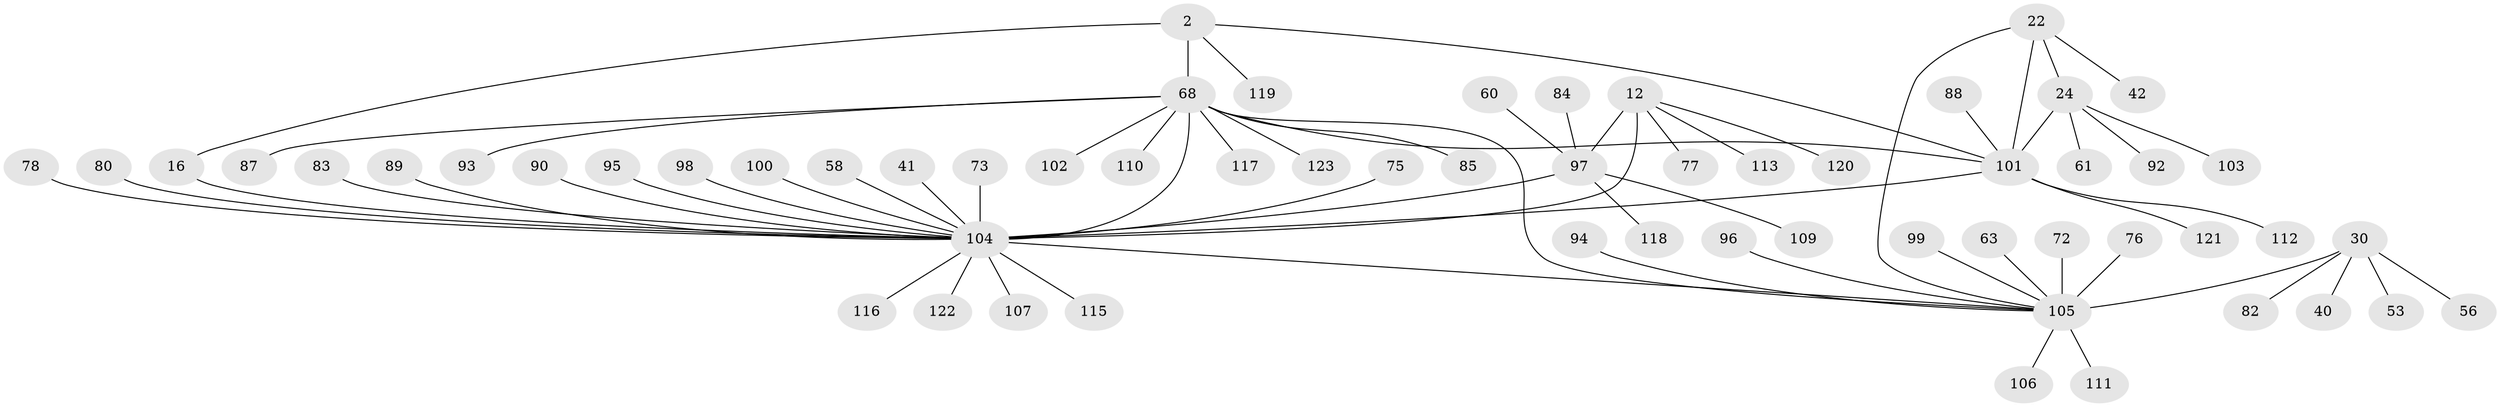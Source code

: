 // original degree distribution, {5: 0.024390243902439025, 8: 0.056910569105691054, 12: 0.024390243902439025, 10: 0.04065040650406504, 15: 0.008130081300813009, 6: 0.04065040650406504, 9: 0.008130081300813009, 11: 0.016260162601626018, 7: 0.024390243902439025, 2: 0.15447154471544716, 1: 0.5934959349593496, 3: 0.008130081300813009}
// Generated by graph-tools (version 1.1) at 2025/55/03/09/25 04:55:47]
// undirected, 61 vertices, 67 edges
graph export_dot {
graph [start="1"]
  node [color=gray90,style=filled];
  2 [super="+1"];
  12 [super="+11"];
  16 [super="+15"];
  22 [super="+20"];
  24 [super="+23"];
  30 [super="+26+25"];
  40;
  41;
  42;
  53;
  56;
  58;
  60;
  61;
  63;
  68 [super="+67"];
  72;
  73;
  75;
  76 [super="+64"];
  77;
  78;
  80;
  82;
  83 [super="+74"];
  84;
  85 [super="+79"];
  87;
  88;
  89 [super="+52"];
  90;
  92 [super="+46"];
  93;
  94;
  95 [super="+31"];
  96;
  97 [super="+8+45"];
  98;
  99 [super="+86"];
  100;
  101 [super="+36+21+48+51+70+71+81"];
  102;
  103 [super="+59"];
  104 [super="+57+39+69+91"];
  105 [super="+28+29+32+50+54+55"];
  106;
  107;
  109 [super="+38"];
  110;
  111 [super="+65"];
  112;
  113;
  115;
  116;
  117;
  118;
  119 [super="+114"];
  120;
  121;
  122 [super="+108"];
  123;
  2 -- 16;
  2 -- 119;
  2 -- 101;
  2 -- 68 [weight=8];
  12 -- 104 [weight=5];
  12 -- 77;
  12 -- 113;
  12 -- 120;
  12 -- 97 [weight=4];
  16 -- 104 [weight=8];
  22 -- 24 [weight=4];
  22 -- 42;
  22 -- 105;
  22 -- 101 [weight=4];
  24 -- 61;
  24 -- 92;
  24 -- 103;
  24 -- 101 [weight=4];
  30 -- 40;
  30 -- 56;
  30 -- 82;
  30 -- 53;
  30 -- 105 [weight=9];
  41 -- 104;
  58 -- 104;
  60 -- 97;
  63 -- 105;
  68 -- 101;
  68 -- 102;
  68 -- 104 [weight=3];
  68 -- 105 [weight=2];
  68 -- 110;
  68 -- 117;
  68 -- 85;
  68 -- 87;
  68 -- 123;
  68 -- 93;
  72 -- 105;
  73 -- 104;
  75 -- 104;
  76 -- 105;
  78 -- 104;
  80 -- 104;
  83 -- 104;
  84 -- 97;
  88 -- 101;
  89 -- 104;
  90 -- 104;
  94 -- 105;
  95 -- 104;
  96 -- 105;
  97 -- 104 [weight=4];
  97 -- 109;
  97 -- 118;
  98 -- 104;
  99 -- 105;
  100 -- 104;
  101 -- 112;
  101 -- 121;
  101 -- 104 [weight=2];
  104 -- 105 [weight=3];
  104 -- 115;
  104 -- 116;
  104 -- 122;
  104 -- 107;
  105 -- 106;
  105 -- 111;
}
